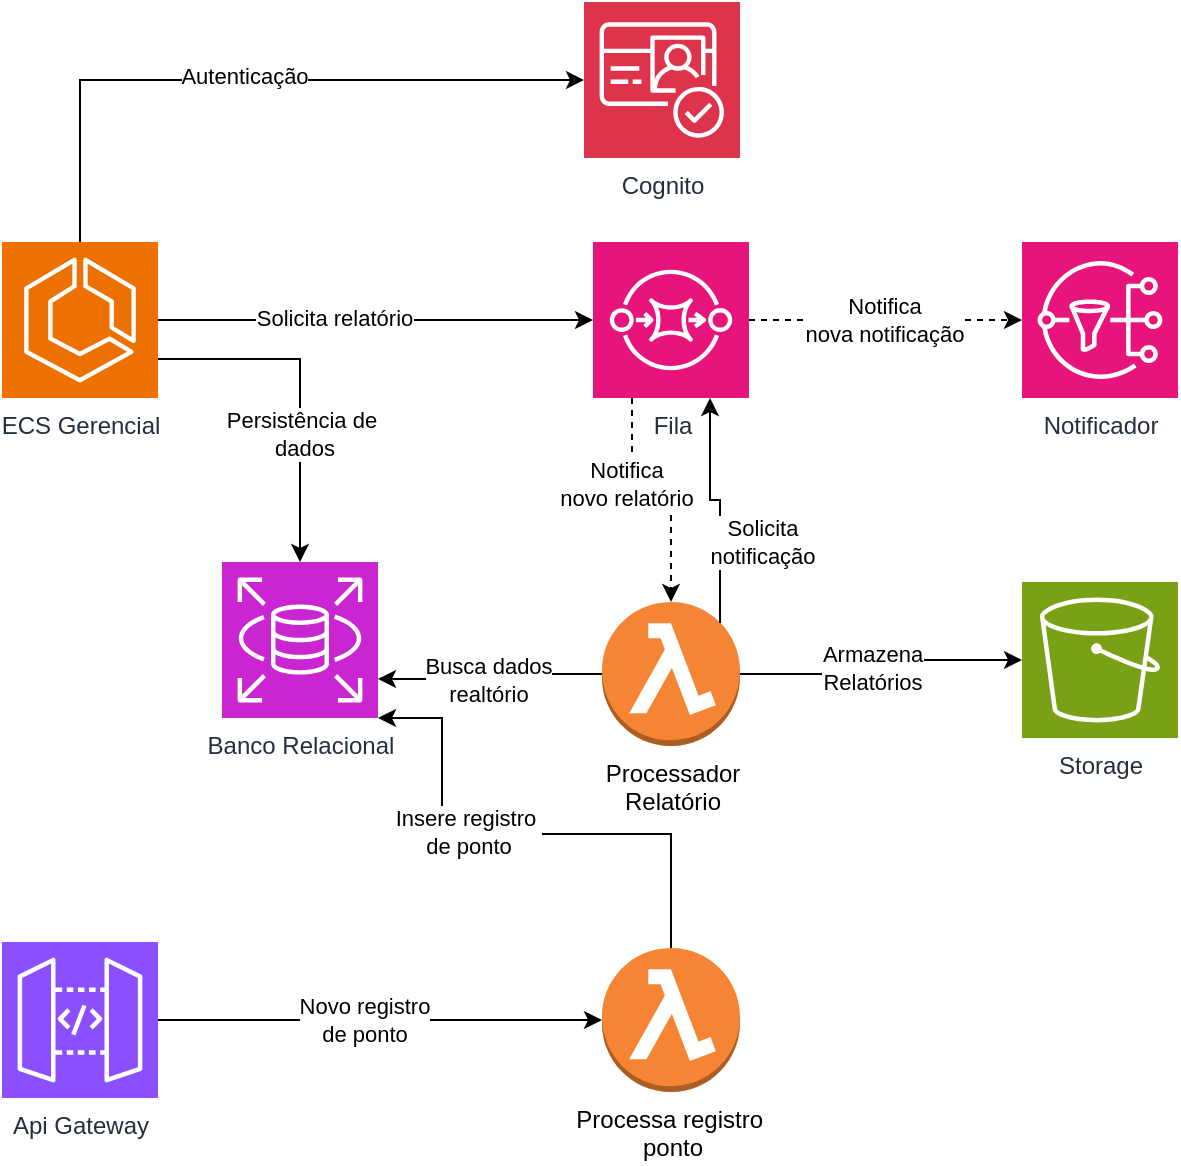 <mxfile version="24.0.7" type="github" pages="2">
  <diagram name="MVP" id="ty7UPsbxenSUzvN95nF2">
    <mxGraphModel dx="1290" dy="565" grid="1" gridSize="10" guides="1" tooltips="1" connect="1" arrows="1" fold="1" page="1" pageScale="1" pageWidth="827" pageHeight="1169" math="0" shadow="0">
      <root>
        <mxCell id="0" />
        <mxCell id="1" parent="0" />
        <mxCell id="FtAB9nO3ESjVcVIAdReq-1" style="edgeStyle=orthogonalEdgeStyle;rounded=0;orthogonalLoop=1;jettySize=auto;html=1;exitX=1;exitY=0.5;exitDx=0;exitDy=0;exitPerimeter=0;" parent="1" source="FtAB9nO3ESjVcVIAdReq-5" target="FtAB9nO3ESjVcVIAdReq-8" edge="1">
          <mxGeometry relative="1" as="geometry" />
        </mxCell>
        <mxCell id="FtAB9nO3ESjVcVIAdReq-2" value="Solicita relatório" style="edgeLabel;html=1;align=center;verticalAlign=middle;resizable=0;points=[];" parent="FtAB9nO3ESjVcVIAdReq-1" connectable="0" vertex="1">
          <mxGeometry x="-0.191" y="1" relative="1" as="geometry">
            <mxPoint as="offset" />
          </mxGeometry>
        </mxCell>
        <mxCell id="FtAB9nO3ESjVcVIAdReq-3" style="edgeStyle=orthogonalEdgeStyle;rounded=0;orthogonalLoop=1;jettySize=auto;html=1;exitX=1;exitY=0.75;exitDx=0;exitDy=0;exitPerimeter=0;" parent="1" source="FtAB9nO3ESjVcVIAdReq-5" target="FtAB9nO3ESjVcVIAdReq-12" edge="1">
          <mxGeometry relative="1" as="geometry" />
        </mxCell>
        <mxCell id="FtAB9nO3ESjVcVIAdReq-4" value="Persistência de&amp;nbsp;&lt;br&gt;dados" style="edgeLabel;html=1;align=center;verticalAlign=middle;resizable=0;points=[];" parent="FtAB9nO3ESjVcVIAdReq-3" connectable="0" vertex="1">
          <mxGeometry x="0.258" y="2" relative="1" as="geometry">
            <mxPoint as="offset" />
          </mxGeometry>
        </mxCell>
        <mxCell id="FtAB9nO3ESjVcVIAdReq-5" value="ECS Gerencial" style="sketch=0;points=[[0,0,0],[0.25,0,0],[0.5,0,0],[0.75,0,0],[1,0,0],[0,1,0],[0.25,1,0],[0.5,1,0],[0.75,1,0],[1,1,0],[0,0.25,0],[0,0.5,0],[0,0.75,0],[1,0.25,0],[1,0.5,0],[1,0.75,0]];outlineConnect=0;fontColor=#232F3E;fillColor=#ED7100;strokeColor=#ffffff;dashed=0;verticalLabelPosition=bottom;verticalAlign=top;align=center;html=1;fontSize=12;fontStyle=0;aspect=fixed;shape=mxgraph.aws4.resourceIcon;resIcon=mxgraph.aws4.ecs;" parent="1" vertex="1">
          <mxGeometry x="90" y="140" width="78" height="78" as="geometry" />
        </mxCell>
        <mxCell id="FtAB9nO3ESjVcVIAdReq-6" style="edgeStyle=orthogonalEdgeStyle;rounded=0;orthogonalLoop=1;jettySize=auto;html=1;exitX=0.25;exitY=1;exitDx=0;exitDy=0;exitPerimeter=0;dashed=1;" parent="1" source="FtAB9nO3ESjVcVIAdReq-8" target="FtAB9nO3ESjVcVIAdReq-9" edge="1">
          <mxGeometry relative="1" as="geometry" />
        </mxCell>
        <mxCell id="FtAB9nO3ESjVcVIAdReq-7" value="Notifica&lt;br&gt;novo relatório" style="edgeLabel;html=1;align=center;verticalAlign=middle;resizable=0;points=[];" parent="FtAB9nO3ESjVcVIAdReq-6" connectable="0" vertex="1">
          <mxGeometry x="-0.292" y="-3" relative="1" as="geometry">
            <mxPoint as="offset" />
          </mxGeometry>
        </mxCell>
        <mxCell id="FtAB9nO3ESjVcVIAdReq-8" value="Fila" style="sketch=0;points=[[0,0,0],[0.25,0,0],[0.5,0,0],[0.75,0,0],[1,0,0],[0,1,0],[0.25,1,0],[0.5,1,0],[0.75,1,0],[1,1,0],[0,0.25,0],[0,0.5,0],[0,0.75,0],[1,0.25,0],[1,0.5,0],[1,0.75,0]];outlineConnect=0;fontColor=#232F3E;fillColor=#E7157B;strokeColor=#ffffff;dashed=0;verticalLabelPosition=bottom;verticalAlign=top;align=center;html=1;fontSize=12;fontStyle=0;aspect=fixed;shape=mxgraph.aws4.resourceIcon;resIcon=mxgraph.aws4.sqs;" parent="1" vertex="1">
          <mxGeometry x="385.5" y="140" width="78" height="78" as="geometry" />
        </mxCell>
        <mxCell id="FtAB9nO3ESjVcVIAdReq-9" value="Processador&lt;br&gt;Relatório" style="outlineConnect=0;dashed=0;verticalLabelPosition=bottom;verticalAlign=top;align=center;html=1;shape=mxgraph.aws3.lambda_function;fillColor=#F58534;gradientColor=none;" parent="1" vertex="1">
          <mxGeometry x="390" y="320" width="69" height="72" as="geometry" />
        </mxCell>
        <mxCell id="FtAB9nO3ESjVcVIAdReq-10" value="Storage" style="sketch=0;points=[[0,0,0],[0.25,0,0],[0.5,0,0],[0.75,0,0],[1,0,0],[0,1,0],[0.25,1,0],[0.5,1,0],[0.75,1,0],[1,1,0],[0,0.25,0],[0,0.5,0],[0,0.75,0],[1,0.25,0],[1,0.5,0],[1,0.75,0]];outlineConnect=0;fontColor=#232F3E;fillColor=#7AA116;strokeColor=#ffffff;dashed=0;verticalLabelPosition=bottom;verticalAlign=top;align=center;html=1;fontSize=12;fontStyle=0;aspect=fixed;shape=mxgraph.aws4.resourceIcon;resIcon=mxgraph.aws4.s3;" parent="1" vertex="1">
          <mxGeometry x="600" y="310" width="78" height="78" as="geometry" />
        </mxCell>
        <mxCell id="FtAB9nO3ESjVcVIAdReq-11" value="Notificador" style="sketch=0;points=[[0,0,0],[0.25,0,0],[0.5,0,0],[0.75,0,0],[1,0,0],[0,1,0],[0.25,1,0],[0.5,1,0],[0.75,1,0],[1,1,0],[0,0.25,0],[0,0.5,0],[0,0.75,0],[1,0.25,0],[1,0.5,0],[1,0.75,0]];outlineConnect=0;fontColor=#232F3E;fillColor=#E7157B;strokeColor=#ffffff;dashed=0;verticalLabelPosition=bottom;verticalAlign=top;align=center;html=1;fontSize=12;fontStyle=0;aspect=fixed;shape=mxgraph.aws4.resourceIcon;resIcon=mxgraph.aws4.sns;" parent="1" vertex="1">
          <mxGeometry x="600" y="140" width="78" height="78" as="geometry" />
        </mxCell>
        <mxCell id="FtAB9nO3ESjVcVIAdReq-12" value="Banco Relacional" style="sketch=0;points=[[0,0,0],[0.25,0,0],[0.5,0,0],[0.75,0,0],[1,0,0],[0,1,0],[0.25,1,0],[0.5,1,0],[0.75,1,0],[1,1,0],[0,0.25,0],[0,0.5,0],[0,0.75,0],[1,0.25,0],[1,0.5,0],[1,0.75,0]];outlineConnect=0;fontColor=#232F3E;fillColor=#C925D1;strokeColor=#ffffff;dashed=0;verticalLabelPosition=bottom;verticalAlign=top;align=center;html=1;fontSize=12;fontStyle=0;aspect=fixed;shape=mxgraph.aws4.resourceIcon;resIcon=mxgraph.aws4.rds;" parent="1" vertex="1">
          <mxGeometry x="200" y="300" width="78" height="78" as="geometry" />
        </mxCell>
        <mxCell id="FtAB9nO3ESjVcVIAdReq-13" style="edgeStyle=orthogonalEdgeStyle;rounded=0;orthogonalLoop=1;jettySize=auto;html=1;exitX=0;exitY=0.5;exitDx=0;exitDy=0;exitPerimeter=0;entryX=1;entryY=0.75;entryDx=0;entryDy=0;entryPerimeter=0;" parent="1" source="FtAB9nO3ESjVcVIAdReq-9" target="FtAB9nO3ESjVcVIAdReq-12" edge="1">
          <mxGeometry relative="1" as="geometry" />
        </mxCell>
        <mxCell id="FtAB9nO3ESjVcVIAdReq-14" value="Busca dados&lt;br&gt;realtório" style="edgeLabel;html=1;align=center;verticalAlign=middle;resizable=0;points=[];" parent="FtAB9nO3ESjVcVIAdReq-13" connectable="0" vertex="1">
          <mxGeometry x="0.039" relative="1" as="geometry">
            <mxPoint as="offset" />
          </mxGeometry>
        </mxCell>
        <mxCell id="FtAB9nO3ESjVcVIAdReq-15" style="edgeStyle=orthogonalEdgeStyle;rounded=0;orthogonalLoop=1;jettySize=auto;html=1;exitX=1;exitY=0.5;exitDx=0;exitDy=0;exitPerimeter=0;entryX=0;entryY=0.5;entryDx=0;entryDy=0;entryPerimeter=0;" parent="1" source="FtAB9nO3ESjVcVIAdReq-9" target="FtAB9nO3ESjVcVIAdReq-10" edge="1">
          <mxGeometry relative="1" as="geometry" />
        </mxCell>
        <mxCell id="FtAB9nO3ESjVcVIAdReq-16" value="Armazena&lt;br&gt;Relatórios" style="edgeLabel;html=1;align=center;verticalAlign=middle;resizable=0;points=[];" parent="FtAB9nO3ESjVcVIAdReq-15" connectable="0" vertex="1">
          <mxGeometry x="-0.117" y="3" relative="1" as="geometry">
            <mxPoint as="offset" />
          </mxGeometry>
        </mxCell>
        <mxCell id="FtAB9nO3ESjVcVIAdReq-17" style="edgeStyle=orthogonalEdgeStyle;rounded=0;orthogonalLoop=1;jettySize=auto;html=1;exitX=0.855;exitY=0.145;exitDx=0;exitDy=0;exitPerimeter=0;entryX=0.75;entryY=1;entryDx=0;entryDy=0;entryPerimeter=0;" parent="1" source="FtAB9nO3ESjVcVIAdReq-9" target="FtAB9nO3ESjVcVIAdReq-8" edge="1">
          <mxGeometry relative="1" as="geometry" />
        </mxCell>
        <mxCell id="FtAB9nO3ESjVcVIAdReq-18" value="Solicita&lt;br&gt;notificação" style="edgeLabel;html=1;align=center;verticalAlign=middle;resizable=0;points=[];" parent="FtAB9nO3ESjVcVIAdReq-17" connectable="0" vertex="1">
          <mxGeometry x="-0.379" y="-3" relative="1" as="geometry">
            <mxPoint x="18" y="-4" as="offset" />
          </mxGeometry>
        </mxCell>
        <mxCell id="FtAB9nO3ESjVcVIAdReq-19" style="edgeStyle=orthogonalEdgeStyle;rounded=0;orthogonalLoop=1;jettySize=auto;html=1;exitX=1;exitY=0.5;exitDx=0;exitDy=0;exitPerimeter=0;entryX=0;entryY=0.5;entryDx=0;entryDy=0;entryPerimeter=0;dashed=1;" parent="1" source="FtAB9nO3ESjVcVIAdReq-8" target="FtAB9nO3ESjVcVIAdReq-11" edge="1">
          <mxGeometry relative="1" as="geometry" />
        </mxCell>
        <mxCell id="FtAB9nO3ESjVcVIAdReq-20" value="Notifica&lt;br&gt;nova notificação" style="edgeLabel;html=1;align=center;verticalAlign=middle;resizable=0;points=[];" parent="FtAB9nO3ESjVcVIAdReq-19" connectable="0" vertex="1">
          <mxGeometry x="-0.285" y="3" relative="1" as="geometry">
            <mxPoint x="18" y="3" as="offset" />
          </mxGeometry>
        </mxCell>
        <mxCell id="FtAB9nO3ESjVcVIAdReq-21" style="edgeStyle=orthogonalEdgeStyle;rounded=0;orthogonalLoop=1;jettySize=auto;html=1;exitX=0.5;exitY=0;exitDx=0;exitDy=0;exitPerimeter=0;entryX=1;entryY=1;entryDx=0;entryDy=0;entryPerimeter=0;" parent="1" source="FtAB9nO3ESjVcVIAdReq-23" target="FtAB9nO3ESjVcVIAdReq-12" edge="1">
          <mxGeometry relative="1" as="geometry">
            <Array as="points">
              <mxPoint x="425" y="436" />
              <mxPoint x="310" y="436" />
              <mxPoint x="310" y="378" />
            </Array>
          </mxGeometry>
        </mxCell>
        <mxCell id="FtAB9nO3ESjVcVIAdReq-22" value="Insere registro&amp;nbsp;&lt;br&gt;de ponto" style="edgeLabel;html=1;align=center;verticalAlign=middle;resizable=0;points=[];" parent="FtAB9nO3ESjVcVIAdReq-21" connectable="0" vertex="1">
          <mxGeometry x="0.22" y="-1" relative="1" as="geometry">
            <mxPoint x="1" as="offset" />
          </mxGeometry>
        </mxCell>
        <mxCell id="FtAB9nO3ESjVcVIAdReq-23" value="Processa registro&amp;nbsp;&lt;br&gt;ponto" style="outlineConnect=0;dashed=0;verticalLabelPosition=bottom;verticalAlign=top;align=center;html=1;shape=mxgraph.aws3.lambda_function;fillColor=#F58534;gradientColor=none;" parent="1" vertex="1">
          <mxGeometry x="390" y="493" width="69" height="72" as="geometry" />
        </mxCell>
        <mxCell id="FtAB9nO3ESjVcVIAdReq-24" value="Api Gateway" style="sketch=0;points=[[0,0,0],[0.25,0,0],[0.5,0,0],[0.75,0,0],[1,0,0],[0,1,0],[0.25,1,0],[0.5,1,0],[0.75,1,0],[1,1,0],[0,0.25,0],[0,0.5,0],[0,0.75,0],[1,0.25,0],[1,0.5,0],[1,0.75,0]];outlineConnect=0;fontColor=#232F3E;fillColor=#8C4FFF;strokeColor=#ffffff;dashed=0;verticalLabelPosition=bottom;verticalAlign=top;align=center;html=1;fontSize=12;fontStyle=0;aspect=fixed;shape=mxgraph.aws4.resourceIcon;resIcon=mxgraph.aws4.api_gateway;" parent="1" vertex="1">
          <mxGeometry x="90" y="490" width="78" height="78" as="geometry" />
        </mxCell>
        <mxCell id="FtAB9nO3ESjVcVIAdReq-25" style="edgeStyle=orthogonalEdgeStyle;rounded=0;orthogonalLoop=1;jettySize=auto;html=1;exitX=1;exitY=0.5;exitDx=0;exitDy=0;exitPerimeter=0;entryX=0;entryY=0.5;entryDx=0;entryDy=0;entryPerimeter=0;" parent="1" source="FtAB9nO3ESjVcVIAdReq-24" target="FtAB9nO3ESjVcVIAdReq-23" edge="1">
          <mxGeometry relative="1" as="geometry" />
        </mxCell>
        <mxCell id="FtAB9nO3ESjVcVIAdReq-26" value="Novo registro&lt;br&gt;de ponto" style="edgeLabel;html=1;align=center;verticalAlign=middle;resizable=0;points=[];" parent="FtAB9nO3ESjVcVIAdReq-25" connectable="0" vertex="1">
          <mxGeometry x="-0.529" y="-1" relative="1" as="geometry">
            <mxPoint x="50" y="-1" as="offset" />
          </mxGeometry>
        </mxCell>
        <mxCell id="RUTCR7Ejlz9yGMPQOMcE-2" value="Cognito" style="sketch=0;points=[[0,0,0],[0.25,0,0],[0.5,0,0],[0.75,0,0],[1,0,0],[0,1,0],[0.25,1,0],[0.5,1,0],[0.75,1,0],[1,1,0],[0,0.25,0],[0,0.5,0],[0,0.75,0],[1,0.25,0],[1,0.5,0],[1,0.75,0]];outlineConnect=0;fontColor=#232F3E;fillColor=#DD344C;strokeColor=#ffffff;dashed=0;verticalLabelPosition=bottom;verticalAlign=top;align=center;html=1;fontSize=12;fontStyle=0;aspect=fixed;shape=mxgraph.aws4.resourceIcon;resIcon=mxgraph.aws4.cognito;" vertex="1" parent="1">
          <mxGeometry x="381" y="20" width="78" height="78" as="geometry" />
        </mxCell>
        <mxCell id="RUTCR7Ejlz9yGMPQOMcE-3" style="edgeStyle=orthogonalEdgeStyle;rounded=0;orthogonalLoop=1;jettySize=auto;html=1;exitX=0.5;exitY=0;exitDx=0;exitDy=0;exitPerimeter=0;entryX=0;entryY=0.5;entryDx=0;entryDy=0;entryPerimeter=0;" edge="1" parent="1" source="FtAB9nO3ESjVcVIAdReq-5" target="RUTCR7Ejlz9yGMPQOMcE-2">
          <mxGeometry relative="1" as="geometry" />
        </mxCell>
        <mxCell id="RUTCR7Ejlz9yGMPQOMcE-4" value="Autenticação" style="edgeLabel;html=1;align=center;verticalAlign=middle;resizable=0;points=[];" vertex="1" connectable="0" parent="RUTCR7Ejlz9yGMPQOMcE-3">
          <mxGeometry x="-0.022" y="2" relative="1" as="geometry">
            <mxPoint as="offset" />
          </mxGeometry>
        </mxCell>
      </root>
    </mxGraphModel>
  </diagram>
  <diagram id="mRAuWpClWUfS5yhLHlah" name="Fase 2">
    <mxGraphModel dx="1032" dy="770" grid="1" gridSize="10" guides="1" tooltips="1" connect="1" arrows="1" fold="1" page="1" pageScale="1" pageWidth="827" pageHeight="1169" math="0" shadow="0">
      <root>
        <mxCell id="0" />
        <mxCell id="1" parent="0" />
        <mxCell id="PpxZIKnkK6zqHpRB9O-1-1" style="edgeStyle=orthogonalEdgeStyle;rounded=0;orthogonalLoop=1;jettySize=auto;html=1;exitX=1;exitY=0.5;exitDx=0;exitDy=0;exitPerimeter=0;" edge="1" parent="1" source="PpxZIKnkK6zqHpRB9O-1-5" target="PpxZIKnkK6zqHpRB9O-1-8">
          <mxGeometry relative="1" as="geometry" />
        </mxCell>
        <mxCell id="PpxZIKnkK6zqHpRB9O-1-2" value="Solicita relatório" style="edgeLabel;html=1;align=center;verticalAlign=middle;resizable=0;points=[];" connectable="0" vertex="1" parent="PpxZIKnkK6zqHpRB9O-1-1">
          <mxGeometry x="-0.191" y="1" relative="1" as="geometry">
            <mxPoint as="offset" />
          </mxGeometry>
        </mxCell>
        <mxCell id="PpxZIKnkK6zqHpRB9O-1-3" style="edgeStyle=orthogonalEdgeStyle;rounded=0;orthogonalLoop=1;jettySize=auto;html=1;exitX=1;exitY=0.75;exitDx=0;exitDy=0;exitPerimeter=0;" edge="1" parent="1" source="PpxZIKnkK6zqHpRB9O-1-5" target="PpxZIKnkK6zqHpRB9O-1-12">
          <mxGeometry relative="1" as="geometry" />
        </mxCell>
        <mxCell id="PpxZIKnkK6zqHpRB9O-1-4" value="Persistência de&amp;nbsp;&lt;br&gt;dados" style="edgeLabel;html=1;align=center;verticalAlign=middle;resizable=0;points=[];" connectable="0" vertex="1" parent="PpxZIKnkK6zqHpRB9O-1-3">
          <mxGeometry x="0.258" y="2" relative="1" as="geometry">
            <mxPoint as="offset" />
          </mxGeometry>
        </mxCell>
        <mxCell id="PpxZIKnkK6zqHpRB9O-1-5" value="ECS Gerencial" style="sketch=0;points=[[0,0,0],[0.25,0,0],[0.5,0,0],[0.75,0,0],[1,0,0],[0,1,0],[0.25,1,0],[0.5,1,0],[0.75,1,0],[1,1,0],[0,0.25,0],[0,0.5,0],[0,0.75,0],[1,0.25,0],[1,0.5,0],[1,0.75,0]];outlineConnect=0;fontColor=#232F3E;fillColor=#ED7100;strokeColor=#ffffff;dashed=0;verticalLabelPosition=bottom;verticalAlign=top;align=center;html=1;fontSize=12;fontStyle=0;aspect=fixed;shape=mxgraph.aws4.resourceIcon;resIcon=mxgraph.aws4.ecs;" vertex="1" parent="1">
          <mxGeometry x="90" y="140" width="78" height="78" as="geometry" />
        </mxCell>
        <mxCell id="PpxZIKnkK6zqHpRB9O-1-6" style="edgeStyle=orthogonalEdgeStyle;rounded=0;orthogonalLoop=1;jettySize=auto;html=1;exitX=0.25;exitY=1;exitDx=0;exitDy=0;exitPerimeter=0;dashed=1;" edge="1" parent="1" source="PpxZIKnkK6zqHpRB9O-1-8" target="PpxZIKnkK6zqHpRB9O-1-9">
          <mxGeometry relative="1" as="geometry" />
        </mxCell>
        <mxCell id="PpxZIKnkK6zqHpRB9O-1-7" value="Notifica&lt;br&gt;novo relatório" style="edgeLabel;html=1;align=center;verticalAlign=middle;resizable=0;points=[];" connectable="0" vertex="1" parent="PpxZIKnkK6zqHpRB9O-1-6">
          <mxGeometry x="-0.292" y="-3" relative="1" as="geometry">
            <mxPoint as="offset" />
          </mxGeometry>
        </mxCell>
        <mxCell id="PpxZIKnkK6zqHpRB9O-1-8" value="Fila" style="sketch=0;points=[[0,0,0],[0.25,0,0],[0.5,0,0],[0.75,0,0],[1,0,0],[0,1,0],[0.25,1,0],[0.5,1,0],[0.75,1,0],[1,1,0],[0,0.25,0],[0,0.5,0],[0,0.75,0],[1,0.25,0],[1,0.5,0],[1,0.75,0]];outlineConnect=0;fontColor=#232F3E;fillColor=#E7157B;strokeColor=#ffffff;dashed=0;verticalLabelPosition=bottom;verticalAlign=top;align=center;html=1;fontSize=12;fontStyle=0;aspect=fixed;shape=mxgraph.aws4.resourceIcon;resIcon=mxgraph.aws4.sqs;" vertex="1" parent="1">
          <mxGeometry x="385.5" y="140" width="78" height="78" as="geometry" />
        </mxCell>
        <mxCell id="PpxZIKnkK6zqHpRB9O-1-9" value="Processador&lt;br&gt;Relatório" style="outlineConnect=0;dashed=0;verticalLabelPosition=bottom;verticalAlign=top;align=center;html=1;shape=mxgraph.aws3.lambda_function;fillColor=#F58534;gradientColor=none;" vertex="1" parent="1">
          <mxGeometry x="390" y="320" width="69" height="72" as="geometry" />
        </mxCell>
        <mxCell id="PpxZIKnkK6zqHpRB9O-1-10" value="Storage" style="sketch=0;points=[[0,0,0],[0.25,0,0],[0.5,0,0],[0.75,0,0],[1,0,0],[0,1,0],[0.25,1,0],[0.5,1,0],[0.75,1,0],[1,1,0],[0,0.25,0],[0,0.5,0],[0,0.75,0],[1,0.25,0],[1,0.5,0],[1,0.75,0]];outlineConnect=0;fontColor=#232F3E;fillColor=#7AA116;strokeColor=#ffffff;dashed=0;verticalLabelPosition=bottom;verticalAlign=top;align=center;html=1;fontSize=12;fontStyle=0;aspect=fixed;shape=mxgraph.aws4.resourceIcon;resIcon=mxgraph.aws4.s3;" vertex="1" parent="1">
          <mxGeometry x="600" y="310" width="78" height="78" as="geometry" />
        </mxCell>
        <mxCell id="PpxZIKnkK6zqHpRB9O-1-11" value="Notificador" style="sketch=0;points=[[0,0,0],[0.25,0,0],[0.5,0,0],[0.75,0,0],[1,0,0],[0,1,0],[0.25,1,0],[0.5,1,0],[0.75,1,0],[1,1,0],[0,0.25,0],[0,0.5,0],[0,0.75,0],[1,0.25,0],[1,0.5,0],[1,0.75,0]];outlineConnect=0;fontColor=#232F3E;fillColor=#E7157B;strokeColor=#ffffff;dashed=0;verticalLabelPosition=bottom;verticalAlign=top;align=center;html=1;fontSize=12;fontStyle=0;aspect=fixed;shape=mxgraph.aws4.resourceIcon;resIcon=mxgraph.aws4.sns;" vertex="1" parent="1">
          <mxGeometry x="600" y="140" width="78" height="78" as="geometry" />
        </mxCell>
        <mxCell id="PpxZIKnkK6zqHpRB9O-1-12" value="Banco Relacional" style="sketch=0;points=[[0,0,0],[0.25,0,0],[0.5,0,0],[0.75,0,0],[1,0,0],[0,1,0],[0.25,1,0],[0.5,1,0],[0.75,1,0],[1,1,0],[0,0.25,0],[0,0.5,0],[0,0.75,0],[1,0.25,0],[1,0.5,0],[1,0.75,0]];outlineConnect=0;fontColor=#232F3E;fillColor=#C925D1;strokeColor=#ffffff;dashed=0;verticalLabelPosition=bottom;verticalAlign=top;align=center;html=1;fontSize=12;fontStyle=0;aspect=fixed;shape=mxgraph.aws4.resourceIcon;resIcon=mxgraph.aws4.rds;" vertex="1" parent="1">
          <mxGeometry x="200" y="300" width="78" height="78" as="geometry" />
        </mxCell>
        <mxCell id="PpxZIKnkK6zqHpRB9O-1-13" style="edgeStyle=orthogonalEdgeStyle;rounded=0;orthogonalLoop=1;jettySize=auto;html=1;exitX=0;exitY=0.5;exitDx=0;exitDy=0;exitPerimeter=0;entryX=1;entryY=0.75;entryDx=0;entryDy=0;entryPerimeter=0;" edge="1" parent="1" source="PpxZIKnkK6zqHpRB9O-1-9" target="PpxZIKnkK6zqHpRB9O-1-12">
          <mxGeometry relative="1" as="geometry" />
        </mxCell>
        <mxCell id="PpxZIKnkK6zqHpRB9O-1-14" value="Busca dados&lt;br&gt;realtório" style="edgeLabel;html=1;align=center;verticalAlign=middle;resizable=0;points=[];" connectable="0" vertex="1" parent="PpxZIKnkK6zqHpRB9O-1-13">
          <mxGeometry x="0.039" relative="1" as="geometry">
            <mxPoint as="offset" />
          </mxGeometry>
        </mxCell>
        <mxCell id="PpxZIKnkK6zqHpRB9O-1-15" style="edgeStyle=orthogonalEdgeStyle;rounded=0;orthogonalLoop=1;jettySize=auto;html=1;exitX=1;exitY=0.5;exitDx=0;exitDy=0;exitPerimeter=0;entryX=0;entryY=0.5;entryDx=0;entryDy=0;entryPerimeter=0;" edge="1" parent="1" source="PpxZIKnkK6zqHpRB9O-1-9" target="PpxZIKnkK6zqHpRB9O-1-10">
          <mxGeometry relative="1" as="geometry" />
        </mxCell>
        <mxCell id="PpxZIKnkK6zqHpRB9O-1-16" value="Armazena&lt;br&gt;Relatórios" style="edgeLabel;html=1;align=center;verticalAlign=middle;resizable=0;points=[];" connectable="0" vertex="1" parent="PpxZIKnkK6zqHpRB9O-1-15">
          <mxGeometry x="-0.117" y="3" relative="1" as="geometry">
            <mxPoint as="offset" />
          </mxGeometry>
        </mxCell>
        <mxCell id="PpxZIKnkK6zqHpRB9O-1-17" style="edgeStyle=orthogonalEdgeStyle;rounded=0;orthogonalLoop=1;jettySize=auto;html=1;exitX=0.855;exitY=0.145;exitDx=0;exitDy=0;exitPerimeter=0;entryX=0.75;entryY=1;entryDx=0;entryDy=0;entryPerimeter=0;" edge="1" parent="1" source="PpxZIKnkK6zqHpRB9O-1-9" target="PpxZIKnkK6zqHpRB9O-1-8">
          <mxGeometry relative="1" as="geometry" />
        </mxCell>
        <mxCell id="PpxZIKnkK6zqHpRB9O-1-18" value="Solicita&lt;br&gt;notificação" style="edgeLabel;html=1;align=center;verticalAlign=middle;resizable=0;points=[];" connectable="0" vertex="1" parent="PpxZIKnkK6zqHpRB9O-1-17">
          <mxGeometry x="-0.379" y="-3" relative="1" as="geometry">
            <mxPoint x="18" y="-4" as="offset" />
          </mxGeometry>
        </mxCell>
        <mxCell id="PpxZIKnkK6zqHpRB9O-1-19" style="edgeStyle=orthogonalEdgeStyle;rounded=0;orthogonalLoop=1;jettySize=auto;html=1;exitX=1;exitY=0.5;exitDx=0;exitDy=0;exitPerimeter=0;entryX=0;entryY=0.5;entryDx=0;entryDy=0;entryPerimeter=0;dashed=1;" edge="1" parent="1" source="PpxZIKnkK6zqHpRB9O-1-8" target="PpxZIKnkK6zqHpRB9O-1-11">
          <mxGeometry relative="1" as="geometry" />
        </mxCell>
        <mxCell id="PpxZIKnkK6zqHpRB9O-1-20" value="Notifica&lt;br&gt;nova notificação" style="edgeLabel;html=1;align=center;verticalAlign=middle;resizable=0;points=[];" connectable="0" vertex="1" parent="PpxZIKnkK6zqHpRB9O-1-19">
          <mxGeometry x="-0.285" y="3" relative="1" as="geometry">
            <mxPoint x="18" y="3" as="offset" />
          </mxGeometry>
        </mxCell>
        <mxCell id="PpxZIKnkK6zqHpRB9O-1-21" style="edgeStyle=orthogonalEdgeStyle;rounded=0;orthogonalLoop=1;jettySize=auto;html=1;exitX=0.5;exitY=0;exitDx=0;exitDy=0;exitPerimeter=0;entryX=1;entryY=1;entryDx=0;entryDy=0;entryPerimeter=0;" edge="1" parent="1" source="PpxZIKnkK6zqHpRB9O-1-23" target="PpxZIKnkK6zqHpRB9O-1-12">
          <mxGeometry relative="1" as="geometry">
            <Array as="points">
              <mxPoint x="425" y="436" />
              <mxPoint x="310" y="436" />
              <mxPoint x="310" y="378" />
            </Array>
          </mxGeometry>
        </mxCell>
        <mxCell id="PpxZIKnkK6zqHpRB9O-1-22" value="Insere registro&amp;nbsp;&lt;br&gt;de ponto" style="edgeLabel;html=1;align=center;verticalAlign=middle;resizable=0;points=[];" connectable="0" vertex="1" parent="PpxZIKnkK6zqHpRB9O-1-21">
          <mxGeometry x="0.22" y="-1" relative="1" as="geometry">
            <mxPoint x="1" as="offset" />
          </mxGeometry>
        </mxCell>
        <mxCell id="PpxZIKnkK6zqHpRB9O-1-23" value="Processa registro&amp;nbsp;&lt;br&gt;ponto" style="outlineConnect=0;dashed=0;verticalLabelPosition=bottom;verticalAlign=top;align=center;html=1;shape=mxgraph.aws3.lambda_function;fillColor=#F58534;gradientColor=none;" vertex="1" parent="1">
          <mxGeometry x="390" y="493" width="69" height="72" as="geometry" />
        </mxCell>
        <mxCell id="PpxZIKnkK6zqHpRB9O-1-24" value="Api Gateway" style="sketch=0;points=[[0,0,0],[0.25,0,0],[0.5,0,0],[0.75,0,0],[1,0,0],[0,1,0],[0.25,1,0],[0.5,1,0],[0.75,1,0],[1,1,0],[0,0.25,0],[0,0.5,0],[0,0.75,0],[1,0.25,0],[1,0.5,0],[1,0.75,0]];outlineConnect=0;fontColor=#232F3E;fillColor=#8C4FFF;strokeColor=#ffffff;dashed=0;verticalLabelPosition=bottom;verticalAlign=top;align=center;html=1;fontSize=12;fontStyle=0;aspect=fixed;shape=mxgraph.aws4.resourceIcon;resIcon=mxgraph.aws4.api_gateway;" vertex="1" parent="1">
          <mxGeometry x="90" y="490" width="78" height="78" as="geometry" />
        </mxCell>
        <mxCell id="PpxZIKnkK6zqHpRB9O-1-25" style="edgeStyle=orthogonalEdgeStyle;rounded=0;orthogonalLoop=1;jettySize=auto;html=1;exitX=1;exitY=0.5;exitDx=0;exitDy=0;exitPerimeter=0;entryX=0;entryY=0.5;entryDx=0;entryDy=0;entryPerimeter=0;" edge="1" parent="1" source="PpxZIKnkK6zqHpRB9O-1-24" target="PpxZIKnkK6zqHpRB9O-1-23">
          <mxGeometry relative="1" as="geometry" />
        </mxCell>
        <mxCell id="PpxZIKnkK6zqHpRB9O-1-26" value="Novo registro&lt;br&gt;de ponto" style="edgeLabel;html=1;align=center;verticalAlign=middle;resizable=0;points=[];" connectable="0" vertex="1" parent="PpxZIKnkK6zqHpRB9O-1-25">
          <mxGeometry x="-0.529" y="-1" relative="1" as="geometry">
            <mxPoint x="50" y="-1" as="offset" />
          </mxGeometry>
        </mxCell>
      </root>
    </mxGraphModel>
  </diagram>
</mxfile>
